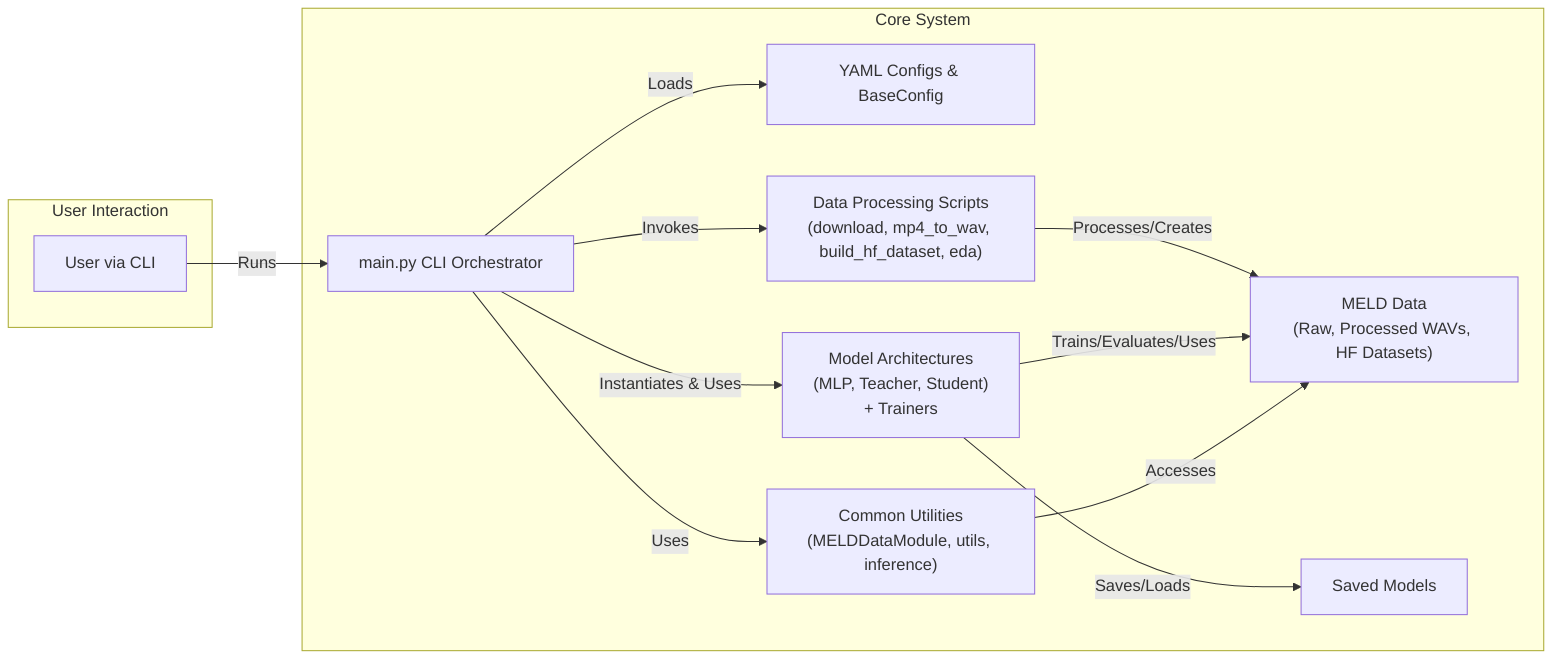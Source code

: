 graph LR
    subgraph "User Interaction"
        CLI_User["User via CLI"]
    end

    subgraph "Core System"
        MainPy["main.py CLI Orchestrator"]
        Configs["YAML Configs & BaseConfig"]
        Scripts["Data Processing Scripts<br/>(download, mp4_to_wav, build_hf_dataset, eda)"]
        Architectures["Model Architectures<br/>(MLP, Teacher, Student)<br/>+ Trainers"]
        Common["Common Utilities<br/>(MELDDataModule, utils, inference)"]
        Data["MELD Data<br/>(Raw, Processed WAVs, HF Datasets)"]
        ModelsDb["Saved Models"]
    end

    CLI_User -->|Runs| MainPy
    MainPy -->|Loads| Configs
    MainPy -->|Invokes| Scripts
    MainPy -->|Instantiates & Uses| Architectures
    MainPy -->|Uses| Common
    Scripts -->|Processes/Creates| Data
    Architectures -->|Trains/Evaluates/Uses| Data
    Architectures -->|Saves/Loads| ModelsDb
    Common -->|Accesses| Data